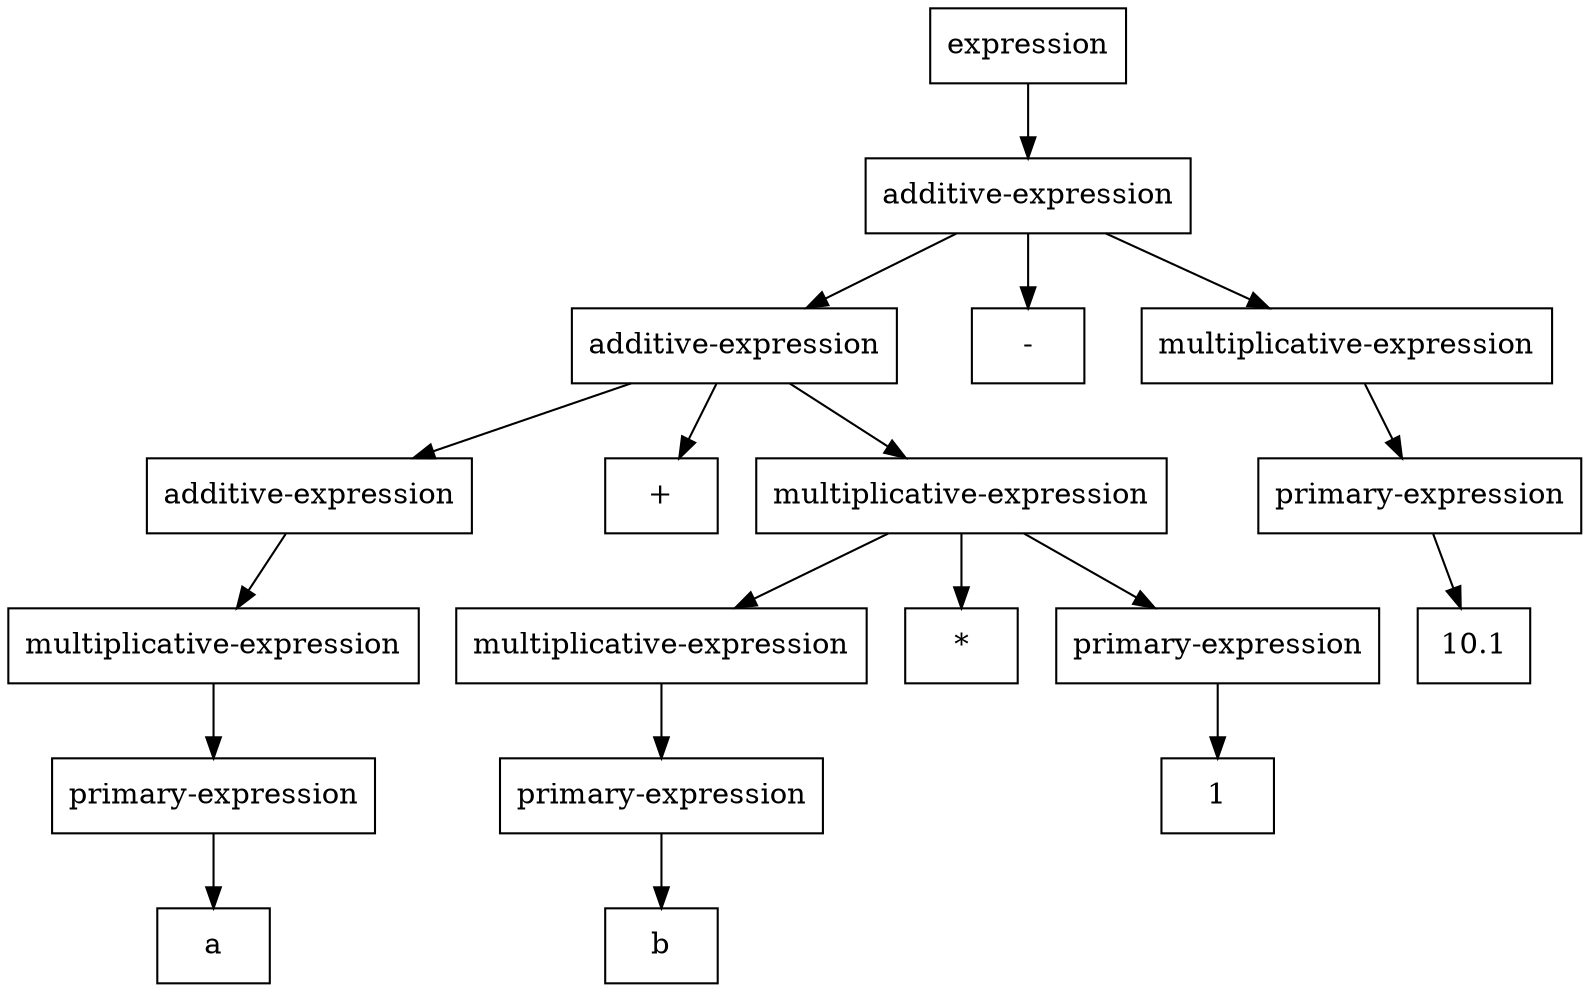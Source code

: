 digraph SyntaxTree {
	node [shape = box];
	1	[label = "expression"];
	2	[label = "additive-expression"];
	1	->	2;
	3	[label = "additive-expression"];
	4	[label = "-"];
	5	[label = "multiplicative-expression"];
	2	->	3;
	2	->	4;
	2	->	5;
	6	[label = "additive-expression"];
	7	[label = "+"];
	8	[label = "multiplicative-expression"];
	3	->	6;
	3	->	7;
	3	->	8;
	9	[label = "multiplicative-expression"];
	6	->	9;
	10	[label = "primary-expression"];
	9	->	10;
	11	[label = "a"];
	10	->	11;
	12	[label = "multiplicative-expression"];
	13	[label = "*"];
	14	[label = "primary-expression"];
	8	->	12;
	8	->	13;
	8	->	14;
	15	[label = "primary-expression"];
	12	->	15;
	16	[label = "b"];
	15	->	16;
	17	[label = "1"];
	14	->	17;
	18	[label = "primary-expression"];
	5	->	18;
	19	[label = "10.1"];
	18	->	19;
}